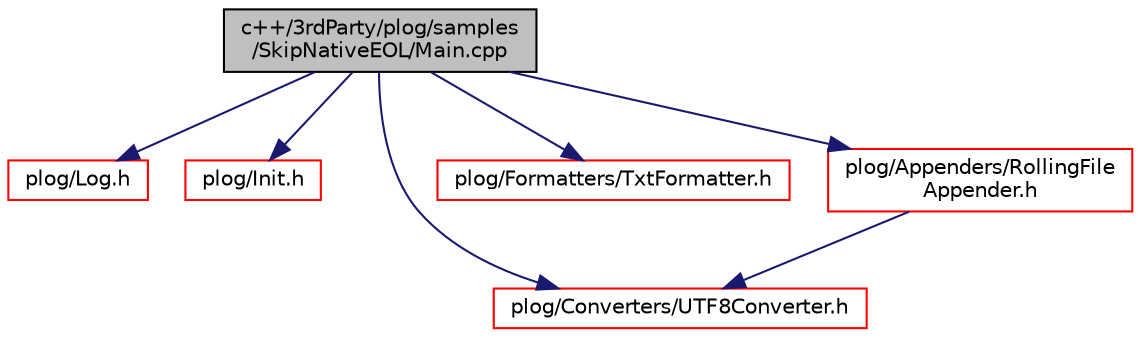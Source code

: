 digraph "c++/3rdParty/plog/samples/SkipNativeEOL/Main.cpp"
{
 // LATEX_PDF_SIZE
  bgcolor="transparent";
  edge [fontname="Helvetica",fontsize="10",labelfontname="Helvetica",labelfontsize="10"];
  node [fontname="Helvetica",fontsize="10",shape=record];
  Node1 [label="c++/3rdParty/plog/samples\l/SkipNativeEOL/Main.cpp",height=0.2,width=0.4,color="black", fillcolor="grey75", style="filled", fontcolor="black",tooltip=" "];
  Node1 -> Node2 [color="midnightblue",fontsize="10",style="solid",fontname="Helvetica"];
  Node2 [label="plog/Log.h",height=0.2,width=0.4,color="red",URL="$_log_8h.html",tooltip=" "];
  Node1 -> Node22 [color="midnightblue",fontsize="10",style="solid",fontname="Helvetica"];
  Node22 [label="plog/Init.h",height=0.2,width=0.4,color="red",URL="$_init_8h.html",tooltip=" "];
  Node1 -> Node23 [color="midnightblue",fontsize="10",style="solid",fontname="Helvetica"];
  Node23 [label="plog/Converters/UTF8Converter.h",height=0.2,width=0.4,color="red",URL="$_u_t_f8_converter_8h.html",tooltip=" "];
  Node1 -> Node24 [color="midnightblue",fontsize="10",style="solid",fontname="Helvetica"];
  Node24 [label="plog/Formatters/TxtFormatter.h",height=0.2,width=0.4,color="red",URL="$_txt_formatter_8h.html",tooltip=" "];
  Node1 -> Node26 [color="midnightblue",fontsize="10",style="solid",fontname="Helvetica"];
  Node26 [label="plog/Appenders/RollingFile\lAppender.h",height=0.2,width=0.4,color="red",URL="$_rolling_file_appender_8h.html",tooltip=" "];
  Node26 -> Node23 [color="midnightblue",fontsize="10",style="solid",fontname="Helvetica"];
}
